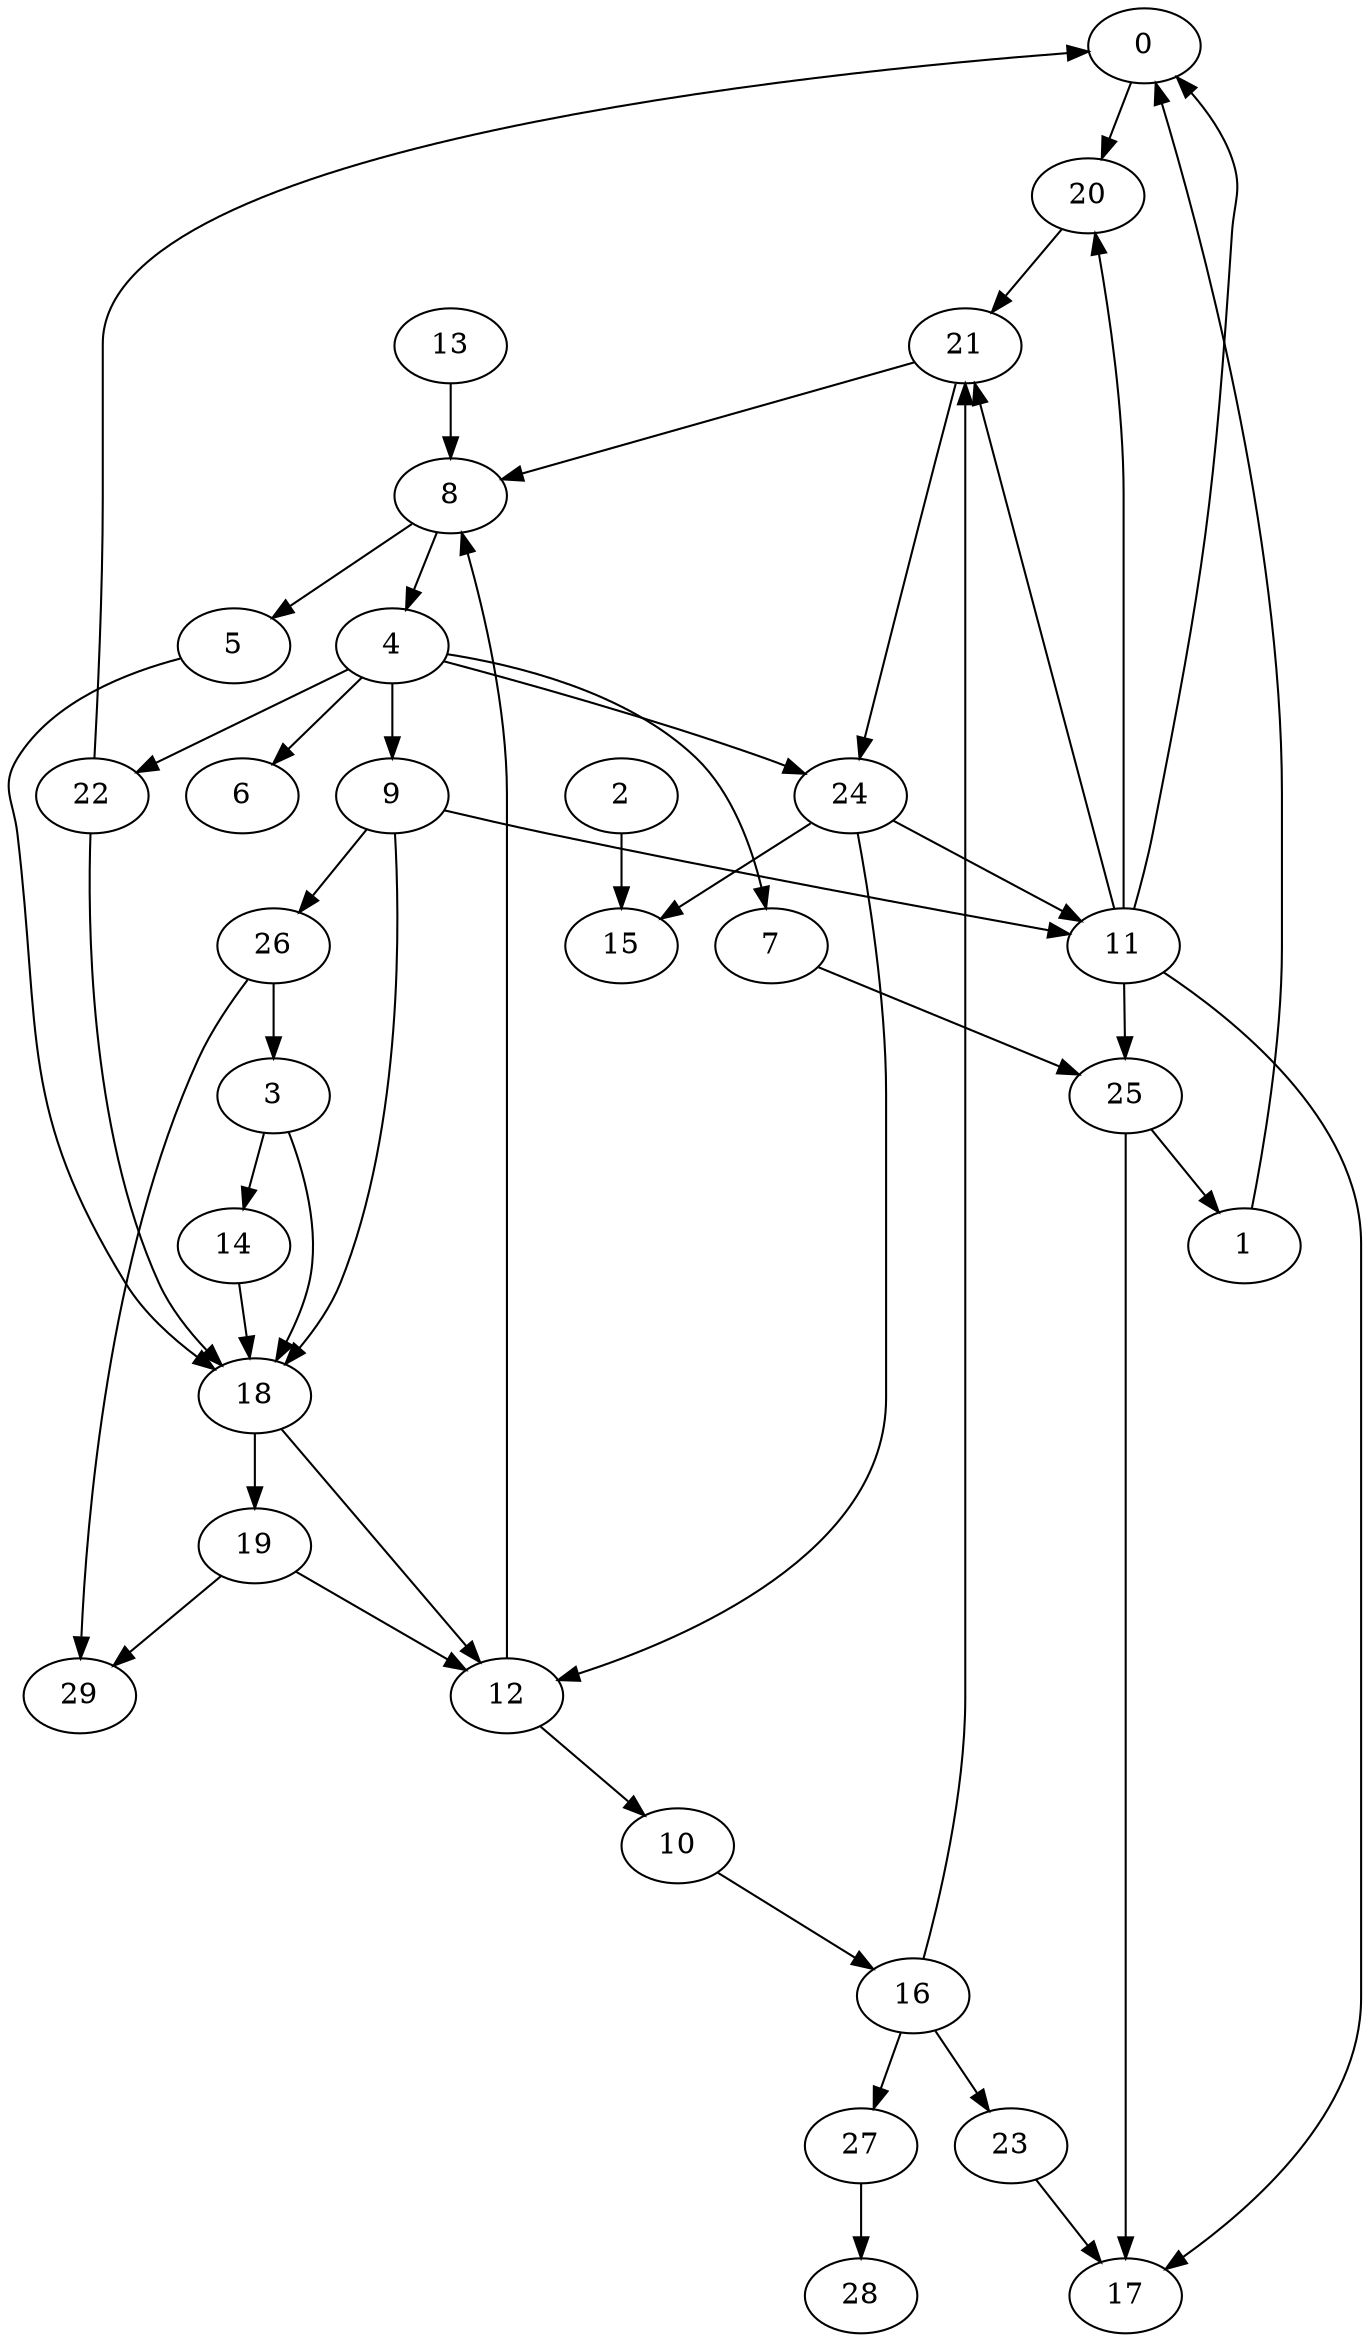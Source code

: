 digraph my_graph {
0;
1;
2;
3;
4;
5;
6;
7;
8;
9;
10;
11;
12;
13;
14;
15;
16;
17;
18;
19;
20;
21;
22;
23;
24;
25;
26;
27;
28;
29;
14->18
16->23
3->18
24->12
25->17
5->18
9->11
11->17
4->6
16->21
24->15
27->28
0->20
18->12
8->5
26->3
22->18
18->19
16->27
24->11
21->24
11->0
3->14
4->24
11->20
4->22
21->8
4->9
26->29
11->21
9->26
25->1
20->21
1->0
2->15
12->8
13->8
7->25
19->29
11->25
8->4
9->18
22->0
4->7
19->12
12->10
10->16
23->17
}